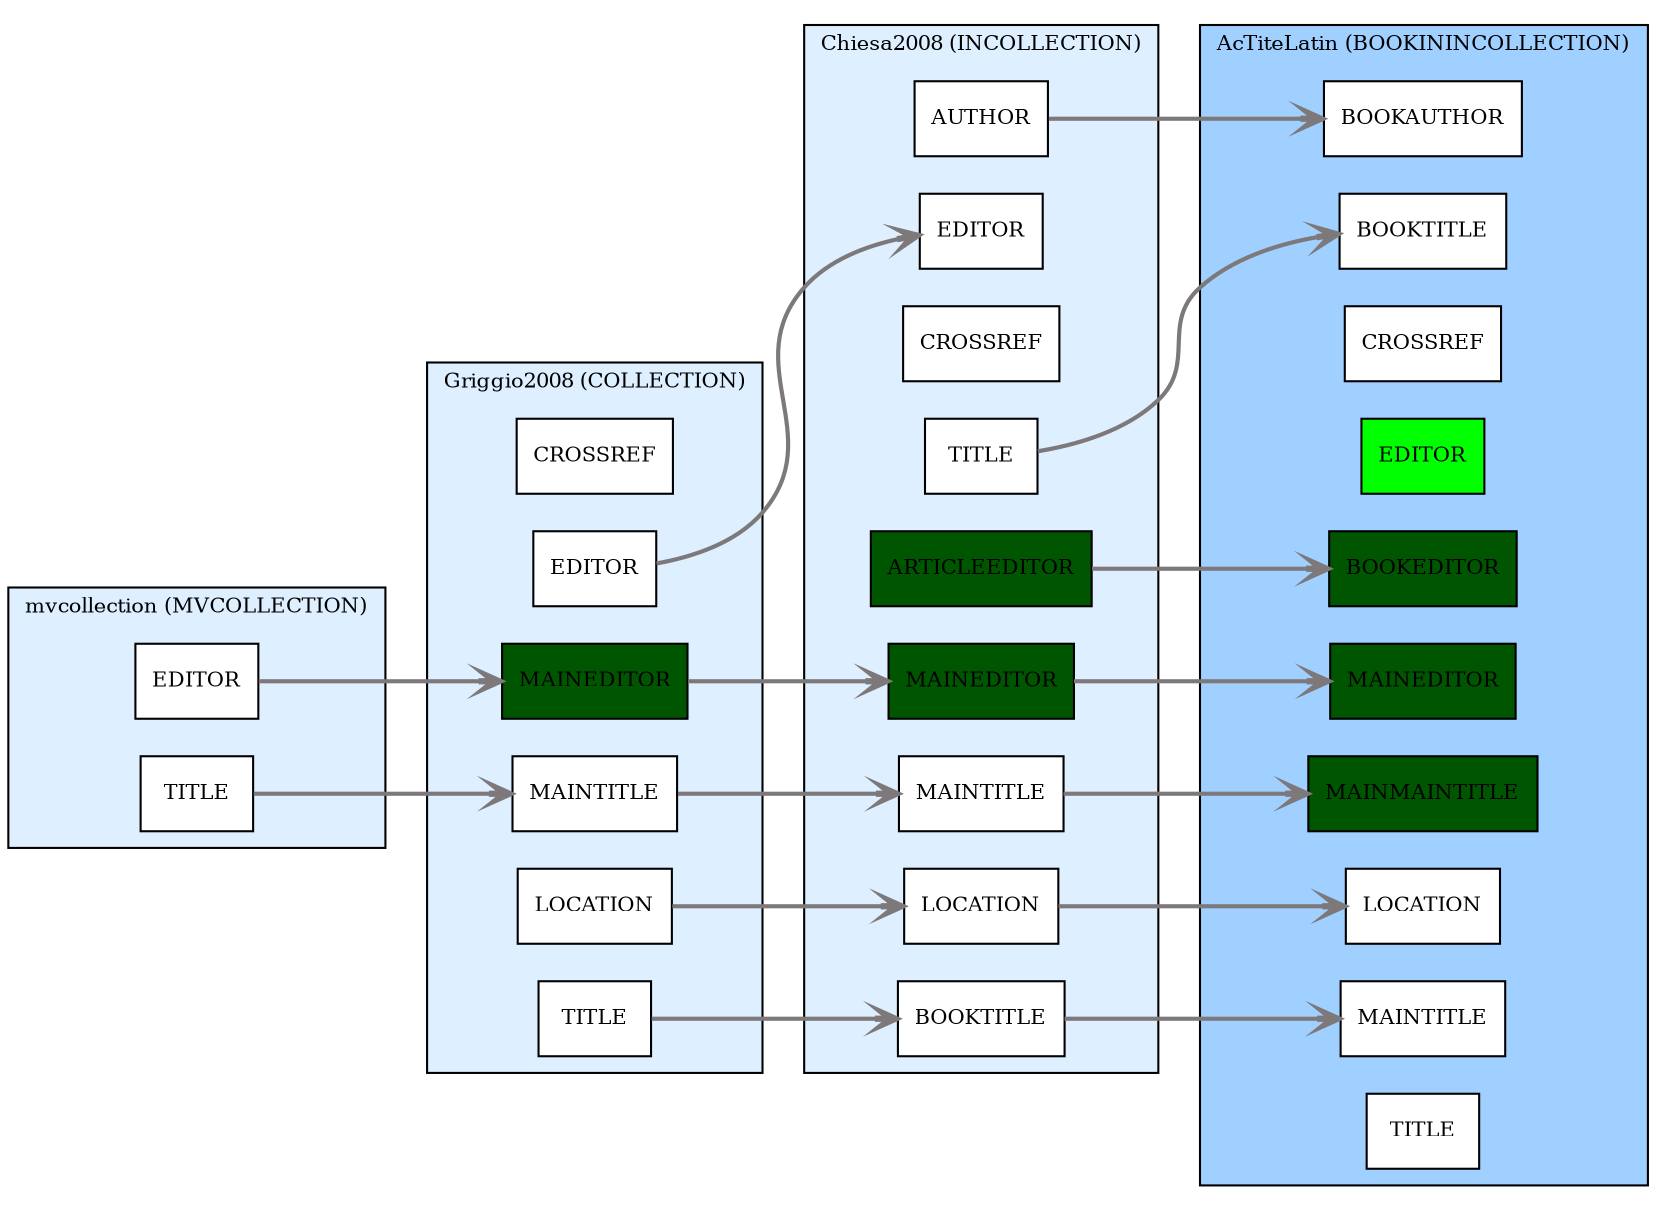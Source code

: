 digraph Biberdata {
  compound = true;
  edge [ arrowhead=open ];
  graph [ style=filled, rankdir=LR ];
  node [
    fontsize=10,
    fillcolor=white,
    style=filled,
    shape=box ];

  subgraph "cluster_section0/AcTiteLatin" {
    fontsize="10";
    label="AcTiteLatin (BOOKININCOLLECTION)";
    tooltip="AcTiteLatin (BOOKININCOLLECTION)";
    fillcolor="#a0d0ff";

    "section0/AcTiteLatin/bookauthor" [ label="BOOKAUTHOR" ]
    "section0/AcTiteLatin/booktitle" [ label="BOOKTITLE" ]
    "section0/AcTiteLatin/crossref" [ label="CROSSREF" ]
    "section0/AcTiteLatin/editor" [fillcolor="#00ff00", label="EDITOR" ]
    "section0/AcTiteLatin/bookeditor" [fillcolor="#005500", label="BOOKEDITOR" ]
    "section0/AcTiteLatin/maineditor" [fillcolor="#005500", label="MAINEDITOR" ]
    "section0/AcTiteLatin/mainmaintitle" [fillcolor="#005500", label="MAINMAINTITLE" ]
    "section0/AcTiteLatin/location" [ label="LOCATION" ]
    "section0/AcTiteLatin/maintitle" [ label="MAINTITLE" ]
    "section0/AcTiteLatin/title" [ label="TITLE" ]
  }

  subgraph "cluster_section0/mvcollection" {
    fontsize="10";
    label="mvcollection (MVCOLLECTION)";
    tooltip="mvcollection (MVCOLLECTION)";
    fillcolor="#deefff";

    "section0/mvcollection/editor" [ label="EDITOR" ]
    "section0/mvcollection/title" [ label="TITLE" ]
  }

  subgraph "cluster_section0/Chiesa2008" {
    fontsize="10";
    label="Chiesa2008 (INCOLLECTION)";
    tooltip="Chiesa2008 (INCOLLECTION)";
    fillcolor="#deefff";

    "section0/Chiesa2008/author" [ label="AUTHOR" ]
    "section0/Chiesa2008/booktitle" [ label="BOOKTITLE" ]
    "section0/Chiesa2008/crossref" [ label="CROSSREF" ]
    "section0/Chiesa2008/editor" [ label="EDITOR" ]
    "section0/Chiesa2008/articleeditor" [fillcolor="#005500", label="ARTICLEEDITOR" ]
    "section0/Chiesa2008/maineditor" [fillcolor="#005500", label="MAINEDITOR" ]
    "section0/Chiesa2008/location" [ label="LOCATION" ]
    "section0/Chiesa2008/maintitle" [ label="MAINTITLE" ]
    "section0/Chiesa2008/title" [ label="TITLE" ]
  }

  subgraph "cluster_section0/Griggio2008" {
    fontsize="10";
    label="Griggio2008 (COLLECTION)";
    tooltip="Griggio2008 (COLLECTION)";
    fillcolor="#deefff";

    "section0/Griggio2008/crossref" [ label="CROSSREF" ]
    "section0/Griggio2008/editor" [ label="EDITOR" ]
    "section0/Griggio2008/maineditor" [fillcolor="#005500", label="MAINEDITOR" ]
    "section0/Griggio2008/location" [ label="LOCATION" ]
    "section0/Griggio2008/maintitle" [ label="MAINTITLE" ]
    "section0/Griggio2008/title" [ label="TITLE" ]
  }



  "section0/mvcollection/title" -> "section0/Griggio2008/maintitle" [ penwidth="2.0", color="#7d7879", tooltip="Griggio2008/MAINTITLE inherited via CROSSREF from mvcollection/TITLE" ]
  "section0/mvcollection/editor" -> "section0/Griggio2008/maineditor" [ penwidth="2.0", color="#7d7879", tooltip="Griggio2008/MAINEDITOR inherited via CROSSREF from mvcollection/EDITOR" ]
  "section0/Chiesa2008/booktitle" -> "section0/AcTiteLatin/maintitle" [ penwidth="2.0", color="#7d7879", tooltip="AcTiteLatin/MAINTITLE inherited via CROSSREF from Chiesa2008/BOOKTITLE" ]
  "section0/Chiesa2008/maineditor" -> "section0/AcTiteLatin/maineditor" [ penwidth="2.0", color="#7d7879", tooltip="AcTiteLatin/MAINEDITOR inherited via CROSSREF from Chiesa2008/MAINEDITOR" ]
  "section0/Chiesa2008/articleeditor" -> "section0/AcTiteLatin/bookeditor" [ penwidth="2.0", color="#7d7879", tooltip="AcTiteLatin/BOOKEDITOR inherited via CROSSREF from Chiesa2008/ARTICLEEDITOR" ]
  "section0/Chiesa2008/author" -> "section0/AcTiteLatin/bookauthor" [ penwidth="2.0", color="#7d7879", tooltip="AcTiteLatin/BOOKAUTHOR inherited via CROSSREF from Chiesa2008/AUTHOR" ]
  "section0/Chiesa2008/location" -> "section0/AcTiteLatin/location" [ penwidth="2.0", color="#7d7879", tooltip="AcTiteLatin/LOCATION inherited via CROSSREF from Chiesa2008/LOCATION" ]
  "section0/Chiesa2008/maintitle" -> "section0/AcTiteLatin/mainmaintitle" [ penwidth="2.0", color="#7d7879", tooltip="AcTiteLatin/MAINMAINTITLE inherited via CROSSREF from Chiesa2008/MAINTITLE" ]
  "section0/Chiesa2008/title" -> "section0/AcTiteLatin/booktitle" [ penwidth="2.0", color="#7d7879", tooltip="AcTiteLatin/BOOKTITLE inherited via CROSSREF from Chiesa2008/TITLE" ]
  "section0/Griggio2008/editor" -> "section0/Chiesa2008/editor" [ penwidth="2.0", color="#7d7879", tooltip="Chiesa2008/EDITOR inherited via CROSSREF from Griggio2008/EDITOR" ]
  "section0/Griggio2008/maineditor" -> "section0/Chiesa2008/maineditor" [ penwidth="2.0", color="#7d7879", tooltip="Chiesa2008/MAINEDITOR inherited via CROSSREF from Griggio2008/MAINEDITOR" ]
  "section0/Griggio2008/title" -> "section0/Chiesa2008/booktitle" [ penwidth="2.0", color="#7d7879", tooltip="Chiesa2008/BOOKTITLE inherited via CROSSREF from Griggio2008/TITLE" ]
  "section0/Griggio2008/location" -> "section0/Chiesa2008/location" [ penwidth="2.0", color="#7d7879", tooltip="Chiesa2008/LOCATION inherited via CROSSREF from Griggio2008/LOCATION" ]
  "section0/Griggio2008/maintitle" -> "section0/Chiesa2008/maintitle" [ penwidth="2.0", color="#7d7879", tooltip="Chiesa2008/MAINTITLE inherited via CROSSREF from Griggio2008/MAINTITLE" ]

}
